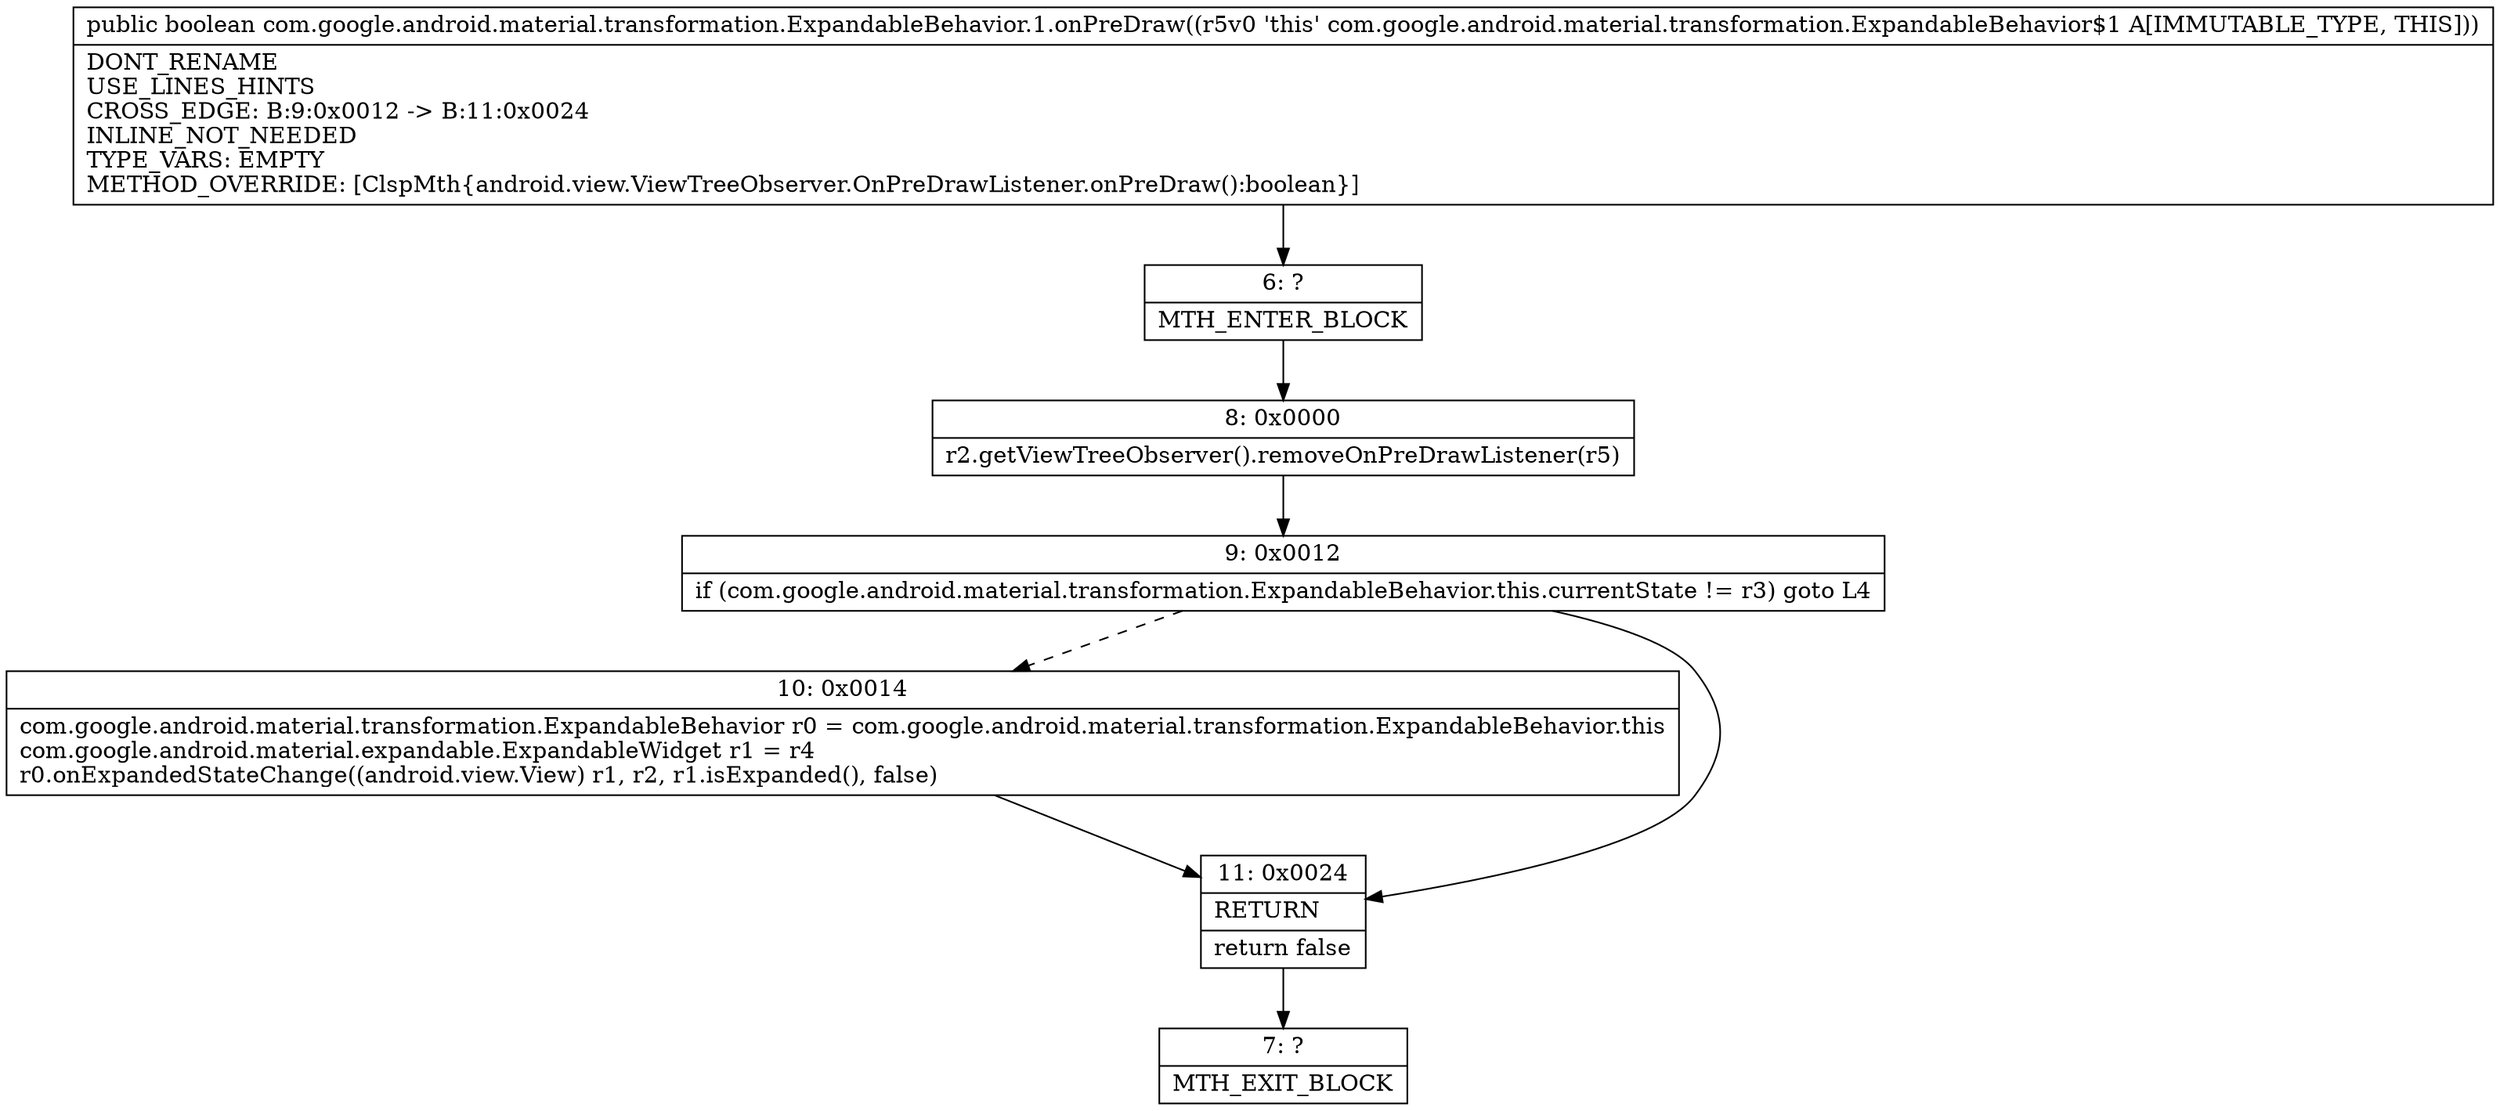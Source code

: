 digraph "CFG forcom.google.android.material.transformation.ExpandableBehavior.1.onPreDraw()Z" {
Node_6 [shape=record,label="{6\:\ ?|MTH_ENTER_BLOCK\l}"];
Node_8 [shape=record,label="{8\:\ 0x0000|r2.getViewTreeObserver().removeOnPreDrawListener(r5)\l}"];
Node_9 [shape=record,label="{9\:\ 0x0012|if (com.google.android.material.transformation.ExpandableBehavior.this.currentState != r3) goto L4\l}"];
Node_10 [shape=record,label="{10\:\ 0x0014|com.google.android.material.transformation.ExpandableBehavior r0 = com.google.android.material.transformation.ExpandableBehavior.this\lcom.google.android.material.expandable.ExpandableWidget r1 = r4\lr0.onExpandedStateChange((android.view.View) r1, r2, r1.isExpanded(), false)\l}"];
Node_11 [shape=record,label="{11\:\ 0x0024|RETURN\l|return false\l}"];
Node_7 [shape=record,label="{7\:\ ?|MTH_EXIT_BLOCK\l}"];
MethodNode[shape=record,label="{public boolean com.google.android.material.transformation.ExpandableBehavior.1.onPreDraw((r5v0 'this' com.google.android.material.transformation.ExpandableBehavior$1 A[IMMUTABLE_TYPE, THIS]))  | DONT_RENAME\lUSE_LINES_HINTS\lCROSS_EDGE: B:9:0x0012 \-\> B:11:0x0024\lINLINE_NOT_NEEDED\lTYPE_VARS: EMPTY\lMETHOD_OVERRIDE: [ClspMth\{android.view.ViewTreeObserver.OnPreDrawListener.onPreDraw():boolean\}]\l}"];
MethodNode -> Node_6;Node_6 -> Node_8;
Node_8 -> Node_9;
Node_9 -> Node_10[style=dashed];
Node_9 -> Node_11;
Node_10 -> Node_11;
Node_11 -> Node_7;
}


